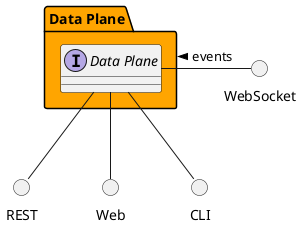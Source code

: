 @startuml



package "Data Plane" #orange {

    interface "Data Plane" as i {
    
    
    }
}

circle REST
circle Web
circle CLI
circle WebSocket

i -down- Web
i -down- CLI
i -down- REST
WebSocket -left- i: events >

package "Data Plane" #orange {


}



@enduml

